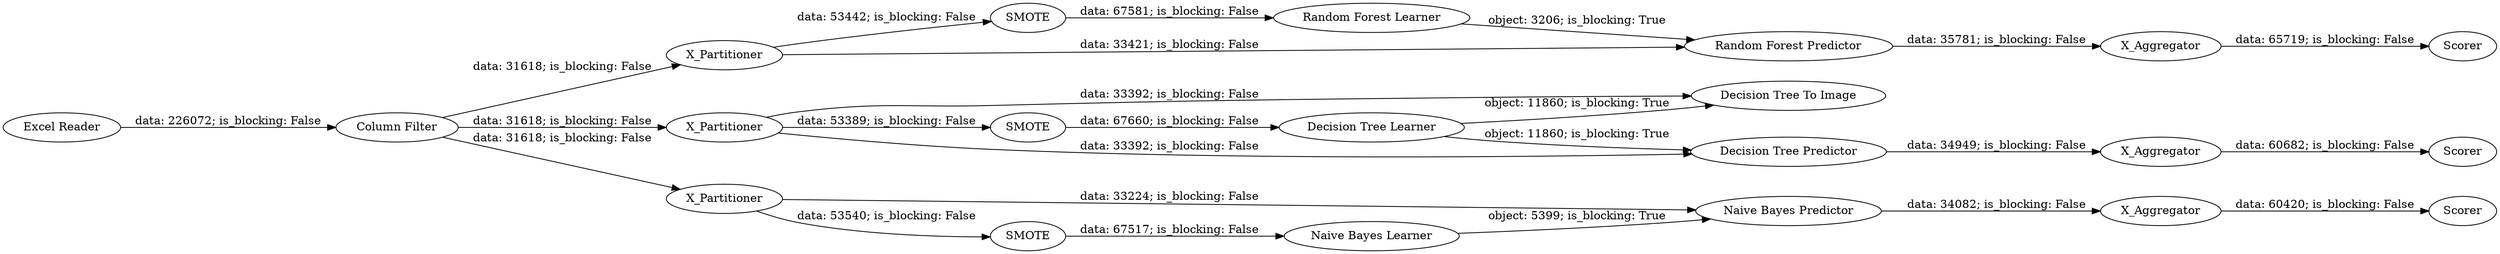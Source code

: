 digraph {
	"761819354602024730_32" [label=SMOTE]
	"761819354602024730_17" [label=X_Partitioner]
	"761819354602024730_12" [label=X_Partitioner]
	"761819354602024730_5" [label="Decision Tree Learner"]
	"761819354602024730_2" [label="Column Filter"]
	"761819354602024730_28" [label=Scorer]
	"761819354602024730_25" [label="Naive Bayes Learner"]
	"761819354602024730_21" [label=Scorer]
	"761819354602024730_14" [label="Random Forest Learner"]
	"761819354602024730_23" [label=X_Aggregator]
	"761819354602024730_1" [label="Excel Reader"]
	"761819354602024730_24" [label="Naive Bayes Predictor"]
	"761819354602024730_15" [label="Random Forest Predictor"]
	"761819354602024730_30" [label=SMOTE]
	"761819354602024730_8" [label=X_Aggregator]
	"761819354602024730_27" [label=X_Aggregator]
	"761819354602024730_26" [label=X_Partitioner]
	"761819354602024730_9" [label=Scorer]
	"761819354602024730_31" [label="Decision Tree To Image"]
	"761819354602024730_4" [label="Decision Tree Predictor"]
	"761819354602024730_29" [label=SMOTE]
	"761819354602024730_12" -> "761819354602024730_29" [label="data: 53389; is_blocking: False"]
	"761819354602024730_12" -> "761819354602024730_31" [label="data: 33392; is_blocking: False"]
	"761819354602024730_23" -> "761819354602024730_21" [label="data: 65719; is_blocking: False"]
	"761819354602024730_12" -> "761819354602024730_4" [label="data: 33392; is_blocking: False"]
	"761819354602024730_5" -> "761819354602024730_31" [label="object: 11860; is_blocking: True"]
	"761819354602024730_26" -> "761819354602024730_32" [label="data: 53540; is_blocking: False"]
	"761819354602024730_5" -> "761819354602024730_4" [label="object: 11860; is_blocking: True"]
	"761819354602024730_8" -> "761819354602024730_9" [label="data: 60682; is_blocking: False"]
	"761819354602024730_2" -> "761819354602024730_17" [label="data: 31618; is_blocking: False"]
	"761819354602024730_24" -> "761819354602024730_27" [label="data: 34082; is_blocking: False"]
	"761819354602024730_1" -> "761819354602024730_2" [label="data: 226072; is_blocking: False"]
	"761819354602024730_26" -> "761819354602024730_24" [label="data: 33224; is_blocking: False"]
	"761819354602024730_15" -> "761819354602024730_23" [label="data: 35781; is_blocking: False"]
	"761819354602024730_29" -> "761819354602024730_5" [label="data: 67660; is_blocking: False"]
	"761819354602024730_32" -> "761819354602024730_25" [label="data: 67517; is_blocking: False"]
	"761819354602024730_2" -> "761819354602024730_26" [label="data: 31618; is_blocking: False"]
	"761819354602024730_25" -> "761819354602024730_24" [label="object: 5399; is_blocking: True"]
	"761819354602024730_4" -> "761819354602024730_8" [label="data: 34949; is_blocking: False"]
	"761819354602024730_17" -> "761819354602024730_15" [label="data: 33421; is_blocking: False"]
	"761819354602024730_30" -> "761819354602024730_14" [label="data: 67581; is_blocking: False"]
	"761819354602024730_14" -> "761819354602024730_15" [label="object: 3206; is_blocking: True"]
	"761819354602024730_17" -> "761819354602024730_30" [label="data: 53442; is_blocking: False"]
	"761819354602024730_27" -> "761819354602024730_28" [label="data: 60420; is_blocking: False"]
	"761819354602024730_2" -> "761819354602024730_12" [label="data: 31618; is_blocking: False"]
	rankdir=LR
}
